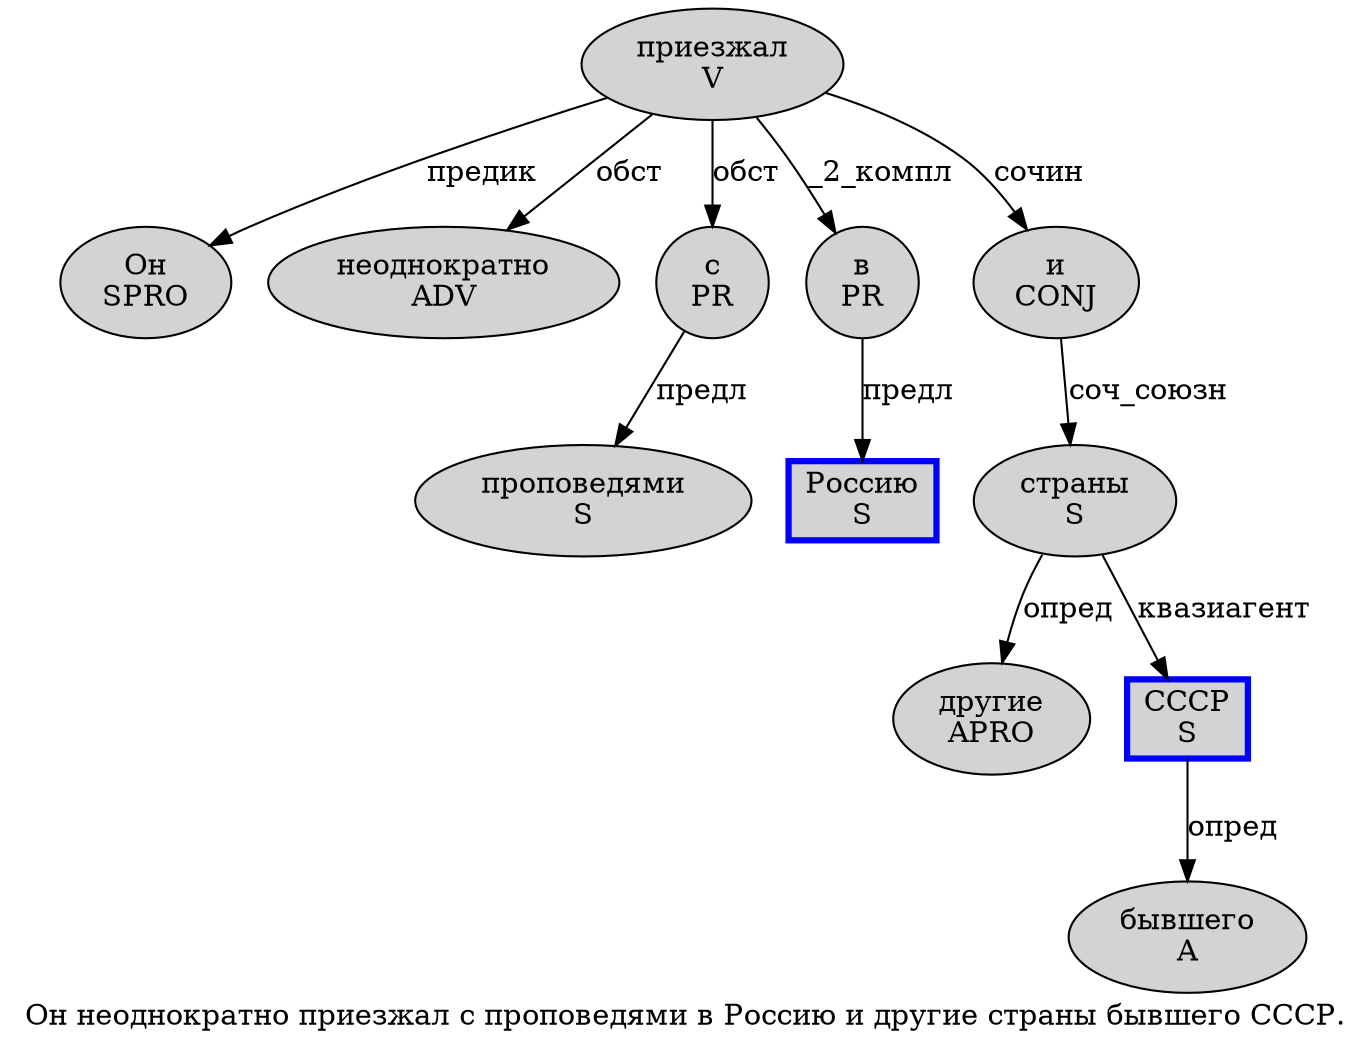 digraph SENTENCE_454 {
	graph [label="Он неоднократно приезжал с проповедями в Россию и другие страны бывшего СССР."]
	node [style=filled]
		0 [label="Он
SPRO" color="" fillcolor=lightgray penwidth=1 shape=ellipse]
		1 [label="неоднократно
ADV" color="" fillcolor=lightgray penwidth=1 shape=ellipse]
		2 [label="приезжал
V" color="" fillcolor=lightgray penwidth=1 shape=ellipse]
		3 [label="с
PR" color="" fillcolor=lightgray penwidth=1 shape=ellipse]
		4 [label="проповедями
S" color="" fillcolor=lightgray penwidth=1 shape=ellipse]
		5 [label="в
PR" color="" fillcolor=lightgray penwidth=1 shape=ellipse]
		6 [label="Россию
S" color=blue fillcolor=lightgray penwidth=3 shape=box]
		7 [label="и
CONJ" color="" fillcolor=lightgray penwidth=1 shape=ellipse]
		8 [label="другие
APRO" color="" fillcolor=lightgray penwidth=1 shape=ellipse]
		9 [label="страны
S" color="" fillcolor=lightgray penwidth=1 shape=ellipse]
		10 [label="бывшего
A" color="" fillcolor=lightgray penwidth=1 shape=ellipse]
		11 [label="СССР
S" color=blue fillcolor=lightgray penwidth=3 shape=box]
			11 -> 10 [label="опред"]
			7 -> 9 [label="соч_союзн"]
			2 -> 0 [label="предик"]
			2 -> 1 [label="обст"]
			2 -> 3 [label="обст"]
			2 -> 5 [label="_2_компл"]
			2 -> 7 [label="сочин"]
			5 -> 6 [label="предл"]
			3 -> 4 [label="предл"]
			9 -> 8 [label="опред"]
			9 -> 11 [label="квазиагент"]
}